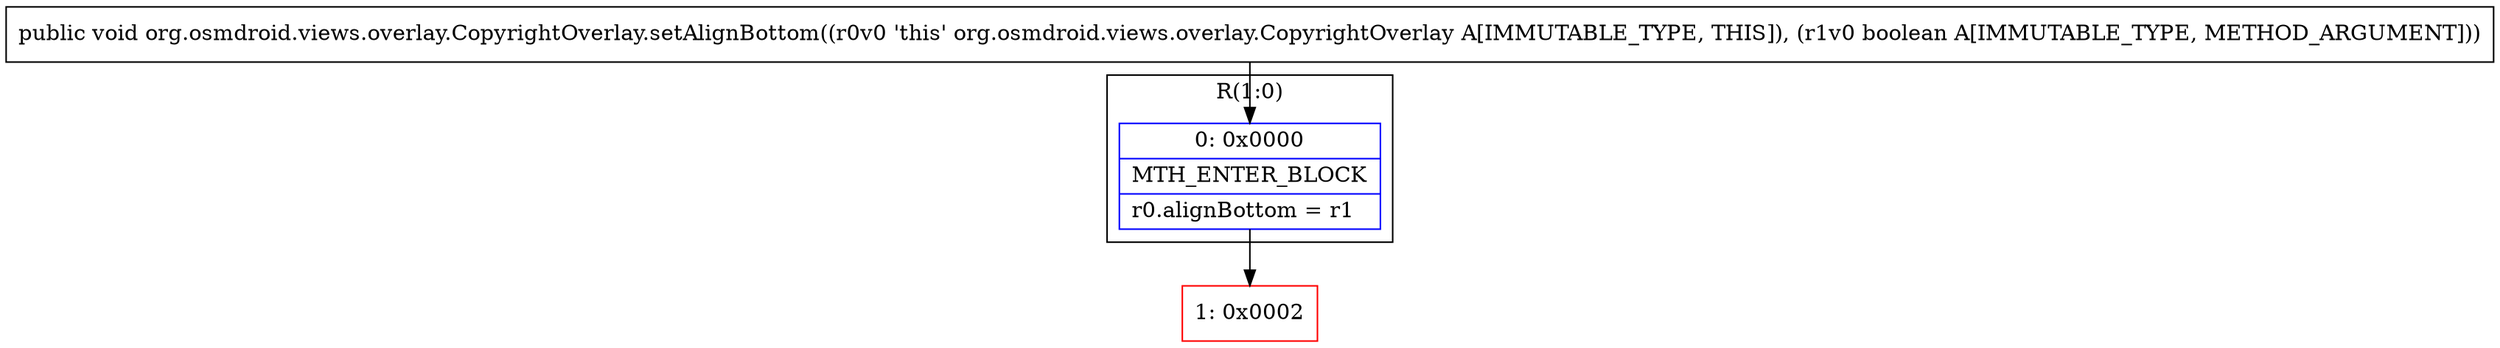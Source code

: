 digraph "CFG fororg.osmdroid.views.overlay.CopyrightOverlay.setAlignBottom(Z)V" {
subgraph cluster_Region_1853316424 {
label = "R(1:0)";
node [shape=record,color=blue];
Node_0 [shape=record,label="{0\:\ 0x0000|MTH_ENTER_BLOCK\l|r0.alignBottom = r1\l}"];
}
Node_1 [shape=record,color=red,label="{1\:\ 0x0002}"];
MethodNode[shape=record,label="{public void org.osmdroid.views.overlay.CopyrightOverlay.setAlignBottom((r0v0 'this' org.osmdroid.views.overlay.CopyrightOverlay A[IMMUTABLE_TYPE, THIS]), (r1v0 boolean A[IMMUTABLE_TYPE, METHOD_ARGUMENT])) }"];
MethodNode -> Node_0;
Node_0 -> Node_1;
}

